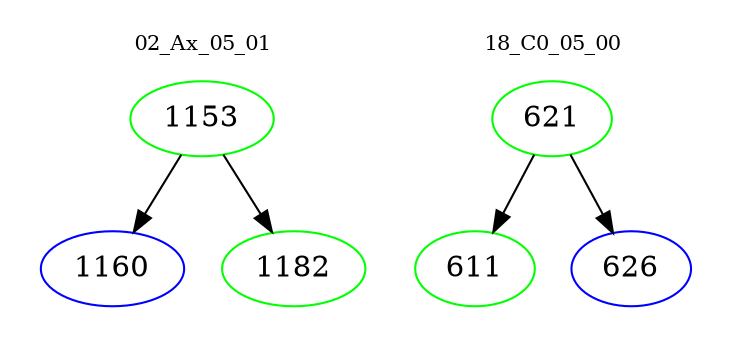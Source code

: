 digraph{
subgraph cluster_0 {
color = white
label = "02_Ax_05_01";
fontsize=10;
T0_1153 [label="1153", color="green"]
T0_1153 -> T0_1160 [color="black"]
T0_1160 [label="1160", color="blue"]
T0_1153 -> T0_1182 [color="black"]
T0_1182 [label="1182", color="green"]
}
subgraph cluster_1 {
color = white
label = "18_C0_05_00";
fontsize=10;
T1_621 [label="621", color="green"]
T1_621 -> T1_611 [color="black"]
T1_611 [label="611", color="green"]
T1_621 -> T1_626 [color="black"]
T1_626 [label="626", color="blue"]
}
}
